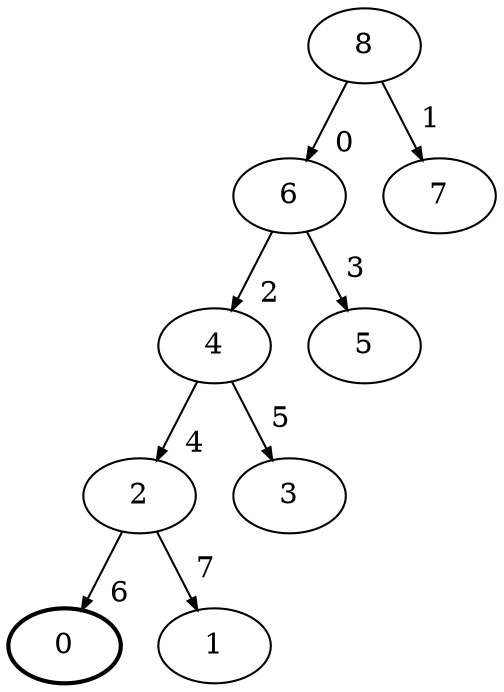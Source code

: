 digraph G {
        edge [arrowsize=0.6 labeldistance=2.0 labelangle=-40]
        0 [penwidth=2]
        8 -> 6 [headlabel="0"]
        8 -> 7 [headlabel="1"]
        6 -> 4 [headlabel="2"]
        6 -> 5 [headlabel="3"]
        4 -> 2 [headlabel="4"]
        4 -> 3 [headlabel="5"]
        2 -> 0 [headlabel="6"]
        2 -> 1 [headlabel="7"]
}
